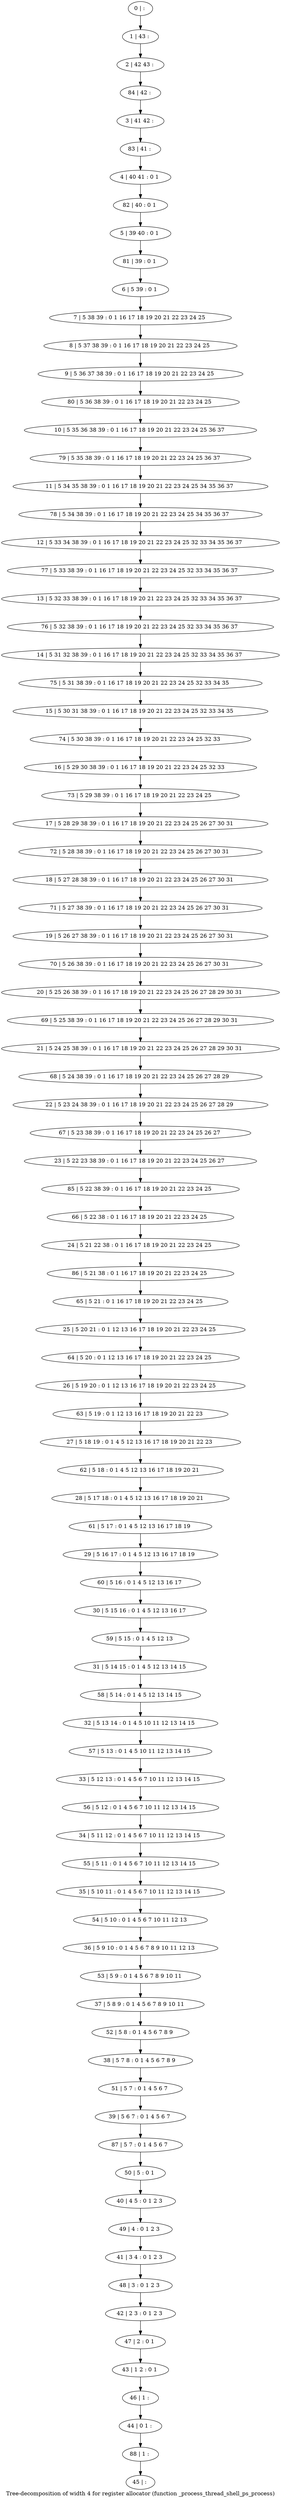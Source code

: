 digraph G {
graph [label="Tree-decomposition of width 4 for register allocator (function _process_thread_shell_ps_process)"]
0[label="0 | : "];
1[label="1 | 43 : "];
2[label="2 | 42 43 : "];
3[label="3 | 41 42 : "];
4[label="4 | 40 41 : 0 1 "];
5[label="5 | 39 40 : 0 1 "];
6[label="6 | 5 39 : 0 1 "];
7[label="7 | 5 38 39 : 0 1 16 17 18 19 20 21 22 23 24 25 "];
8[label="8 | 5 37 38 39 : 0 1 16 17 18 19 20 21 22 23 24 25 "];
9[label="9 | 5 36 37 38 39 : 0 1 16 17 18 19 20 21 22 23 24 25 "];
10[label="10 | 5 35 36 38 39 : 0 1 16 17 18 19 20 21 22 23 24 25 36 37 "];
11[label="11 | 5 34 35 38 39 : 0 1 16 17 18 19 20 21 22 23 24 25 34 35 36 37 "];
12[label="12 | 5 33 34 38 39 : 0 1 16 17 18 19 20 21 22 23 24 25 32 33 34 35 36 37 "];
13[label="13 | 5 32 33 38 39 : 0 1 16 17 18 19 20 21 22 23 24 25 32 33 34 35 36 37 "];
14[label="14 | 5 31 32 38 39 : 0 1 16 17 18 19 20 21 22 23 24 25 32 33 34 35 36 37 "];
15[label="15 | 5 30 31 38 39 : 0 1 16 17 18 19 20 21 22 23 24 25 32 33 34 35 "];
16[label="16 | 5 29 30 38 39 : 0 1 16 17 18 19 20 21 22 23 24 25 32 33 "];
17[label="17 | 5 28 29 38 39 : 0 1 16 17 18 19 20 21 22 23 24 25 26 27 30 31 "];
18[label="18 | 5 27 28 38 39 : 0 1 16 17 18 19 20 21 22 23 24 25 26 27 30 31 "];
19[label="19 | 5 26 27 38 39 : 0 1 16 17 18 19 20 21 22 23 24 25 26 27 30 31 "];
20[label="20 | 5 25 26 38 39 : 0 1 16 17 18 19 20 21 22 23 24 25 26 27 28 29 30 31 "];
21[label="21 | 5 24 25 38 39 : 0 1 16 17 18 19 20 21 22 23 24 25 26 27 28 29 30 31 "];
22[label="22 | 5 23 24 38 39 : 0 1 16 17 18 19 20 21 22 23 24 25 26 27 28 29 "];
23[label="23 | 5 22 23 38 39 : 0 1 16 17 18 19 20 21 22 23 24 25 26 27 "];
24[label="24 | 5 21 22 38 : 0 1 16 17 18 19 20 21 22 23 24 25 "];
25[label="25 | 5 20 21 : 0 1 12 13 16 17 18 19 20 21 22 23 24 25 "];
26[label="26 | 5 19 20 : 0 1 12 13 16 17 18 19 20 21 22 23 24 25 "];
27[label="27 | 5 18 19 : 0 1 4 5 12 13 16 17 18 19 20 21 22 23 "];
28[label="28 | 5 17 18 : 0 1 4 5 12 13 16 17 18 19 20 21 "];
29[label="29 | 5 16 17 : 0 1 4 5 12 13 16 17 18 19 "];
30[label="30 | 5 15 16 : 0 1 4 5 12 13 16 17 "];
31[label="31 | 5 14 15 : 0 1 4 5 12 13 14 15 "];
32[label="32 | 5 13 14 : 0 1 4 5 10 11 12 13 14 15 "];
33[label="33 | 5 12 13 : 0 1 4 5 6 7 10 11 12 13 14 15 "];
34[label="34 | 5 11 12 : 0 1 4 5 6 7 10 11 12 13 14 15 "];
35[label="35 | 5 10 11 : 0 1 4 5 6 7 10 11 12 13 14 15 "];
36[label="36 | 5 9 10 : 0 1 4 5 6 7 8 9 10 11 12 13 "];
37[label="37 | 5 8 9 : 0 1 4 5 6 7 8 9 10 11 "];
38[label="38 | 5 7 8 : 0 1 4 5 6 7 8 9 "];
39[label="39 | 5 6 7 : 0 1 4 5 6 7 "];
40[label="40 | 4 5 : 0 1 2 3 "];
41[label="41 | 3 4 : 0 1 2 3 "];
42[label="42 | 2 3 : 0 1 2 3 "];
43[label="43 | 1 2 : 0 1 "];
44[label="44 | 0 1 : "];
45[label="45 | : "];
46[label="46 | 1 : "];
47[label="47 | 2 : 0 1 "];
48[label="48 | 3 : 0 1 2 3 "];
49[label="49 | 4 : 0 1 2 3 "];
50[label="50 | 5 : 0 1 "];
51[label="51 | 5 7 : 0 1 4 5 6 7 "];
52[label="52 | 5 8 : 0 1 4 5 6 7 8 9 "];
53[label="53 | 5 9 : 0 1 4 5 6 7 8 9 10 11 "];
54[label="54 | 5 10 : 0 1 4 5 6 7 10 11 12 13 "];
55[label="55 | 5 11 : 0 1 4 5 6 7 10 11 12 13 14 15 "];
56[label="56 | 5 12 : 0 1 4 5 6 7 10 11 12 13 14 15 "];
57[label="57 | 5 13 : 0 1 4 5 10 11 12 13 14 15 "];
58[label="58 | 5 14 : 0 1 4 5 12 13 14 15 "];
59[label="59 | 5 15 : 0 1 4 5 12 13 "];
60[label="60 | 5 16 : 0 1 4 5 12 13 16 17 "];
61[label="61 | 5 17 : 0 1 4 5 12 13 16 17 18 19 "];
62[label="62 | 5 18 : 0 1 4 5 12 13 16 17 18 19 20 21 "];
63[label="63 | 5 19 : 0 1 12 13 16 17 18 19 20 21 22 23 "];
64[label="64 | 5 20 : 0 1 12 13 16 17 18 19 20 21 22 23 24 25 "];
65[label="65 | 5 21 : 0 1 16 17 18 19 20 21 22 23 24 25 "];
66[label="66 | 5 22 38 : 0 1 16 17 18 19 20 21 22 23 24 25 "];
67[label="67 | 5 23 38 39 : 0 1 16 17 18 19 20 21 22 23 24 25 26 27 "];
68[label="68 | 5 24 38 39 : 0 1 16 17 18 19 20 21 22 23 24 25 26 27 28 29 "];
69[label="69 | 5 25 38 39 : 0 1 16 17 18 19 20 21 22 23 24 25 26 27 28 29 30 31 "];
70[label="70 | 5 26 38 39 : 0 1 16 17 18 19 20 21 22 23 24 25 26 27 30 31 "];
71[label="71 | 5 27 38 39 : 0 1 16 17 18 19 20 21 22 23 24 25 26 27 30 31 "];
72[label="72 | 5 28 38 39 : 0 1 16 17 18 19 20 21 22 23 24 25 26 27 30 31 "];
73[label="73 | 5 29 38 39 : 0 1 16 17 18 19 20 21 22 23 24 25 "];
74[label="74 | 5 30 38 39 : 0 1 16 17 18 19 20 21 22 23 24 25 32 33 "];
75[label="75 | 5 31 38 39 : 0 1 16 17 18 19 20 21 22 23 24 25 32 33 34 35 "];
76[label="76 | 5 32 38 39 : 0 1 16 17 18 19 20 21 22 23 24 25 32 33 34 35 36 37 "];
77[label="77 | 5 33 38 39 : 0 1 16 17 18 19 20 21 22 23 24 25 32 33 34 35 36 37 "];
78[label="78 | 5 34 38 39 : 0 1 16 17 18 19 20 21 22 23 24 25 34 35 36 37 "];
79[label="79 | 5 35 38 39 : 0 1 16 17 18 19 20 21 22 23 24 25 36 37 "];
80[label="80 | 5 36 38 39 : 0 1 16 17 18 19 20 21 22 23 24 25 "];
81[label="81 | 39 : 0 1 "];
82[label="82 | 40 : 0 1 "];
83[label="83 | 41 : "];
84[label="84 | 42 : "];
85[label="85 | 5 22 38 39 : 0 1 16 17 18 19 20 21 22 23 24 25 "];
86[label="86 | 5 21 38 : 0 1 16 17 18 19 20 21 22 23 24 25 "];
87[label="87 | 5 7 : 0 1 4 5 6 7 "];
88[label="88 | 1 : "];
0->1 ;
1->2 ;
6->7 ;
7->8 ;
8->9 ;
46->44 ;
43->46 ;
47->43 ;
42->47 ;
48->42 ;
41->48 ;
49->41 ;
40->49 ;
50->40 ;
51->39 ;
38->51 ;
52->38 ;
37->52 ;
53->37 ;
36->53 ;
54->36 ;
35->54 ;
55->35 ;
34->55 ;
56->34 ;
33->56 ;
57->33 ;
32->57 ;
58->32 ;
31->58 ;
59->31 ;
30->59 ;
60->30 ;
29->60 ;
61->29 ;
28->61 ;
62->28 ;
27->62 ;
63->27 ;
26->63 ;
64->26 ;
25->64 ;
65->25 ;
66->24 ;
67->23 ;
22->67 ;
68->22 ;
21->68 ;
69->21 ;
20->69 ;
70->20 ;
19->70 ;
71->19 ;
18->71 ;
72->18 ;
17->72 ;
73->17 ;
16->73 ;
74->16 ;
15->74 ;
75->15 ;
14->75 ;
76->14 ;
13->76 ;
77->13 ;
12->77 ;
78->12 ;
11->78 ;
79->11 ;
10->79 ;
80->10 ;
9->80 ;
81->6 ;
5->81 ;
82->5 ;
4->82 ;
83->4 ;
3->83 ;
84->3 ;
2->84 ;
85->66 ;
23->85 ;
86->65 ;
24->86 ;
87->50 ;
39->87 ;
88->45 ;
44->88 ;
}
